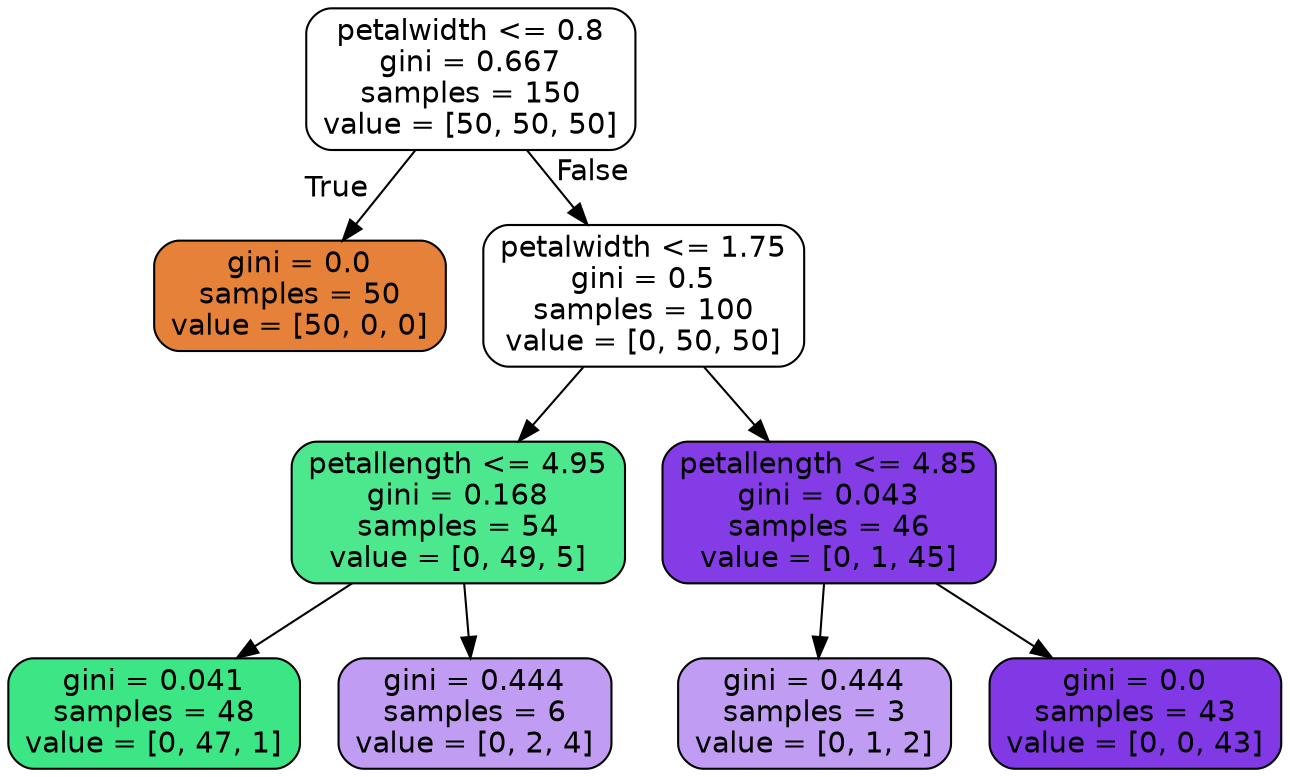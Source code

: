 digraph Tree {
node [shape=box, style="filled, rounded", color="black", fontname=helvetica] ;
edge [fontname=helvetica] ;
0 [label="petalwidth <= 0.8\ngini = 0.667\nsamples = 150\nvalue = [50, 50, 50]", fillcolor="#ffffff"] ;
1 [label="gini = 0.0\nsamples = 50\nvalue = [50, 0, 0]", fillcolor="#e58139"] ;
0 -> 1 [labeldistance=2.5, labelangle=45, headlabel="True"] ;
2 [label="petalwidth <= 1.75\ngini = 0.5\nsamples = 100\nvalue = [0, 50, 50]", fillcolor="#ffffff"] ;
0 -> 2 [labeldistance=2.5, labelangle=-45, headlabel="False"] ;
3 [label="petallength <= 4.95\ngini = 0.168\nsamples = 54\nvalue = [0, 49, 5]", fillcolor="#4de88e"] ;
2 -> 3 ;
4 [label="gini = 0.041\nsamples = 48\nvalue = [0, 47, 1]", fillcolor="#3de684"] ;
3 -> 4 ;
5 [label="gini = 0.444\nsamples = 6\nvalue = [0, 2, 4]", fillcolor="#c09cf2"] ;
3 -> 5 ;
6 [label="petallength <= 4.85\ngini = 0.043\nsamples = 46\nvalue = [0, 1, 45]", fillcolor="#843de6"] ;
2 -> 6 ;
7 [label="gini = 0.444\nsamples = 3\nvalue = [0, 1, 2]", fillcolor="#c09cf2"] ;
6 -> 7 ;
8 [label="gini = 0.0\nsamples = 43\nvalue = [0, 0, 43]", fillcolor="#8139e5"] ;
6 -> 8 ;
}